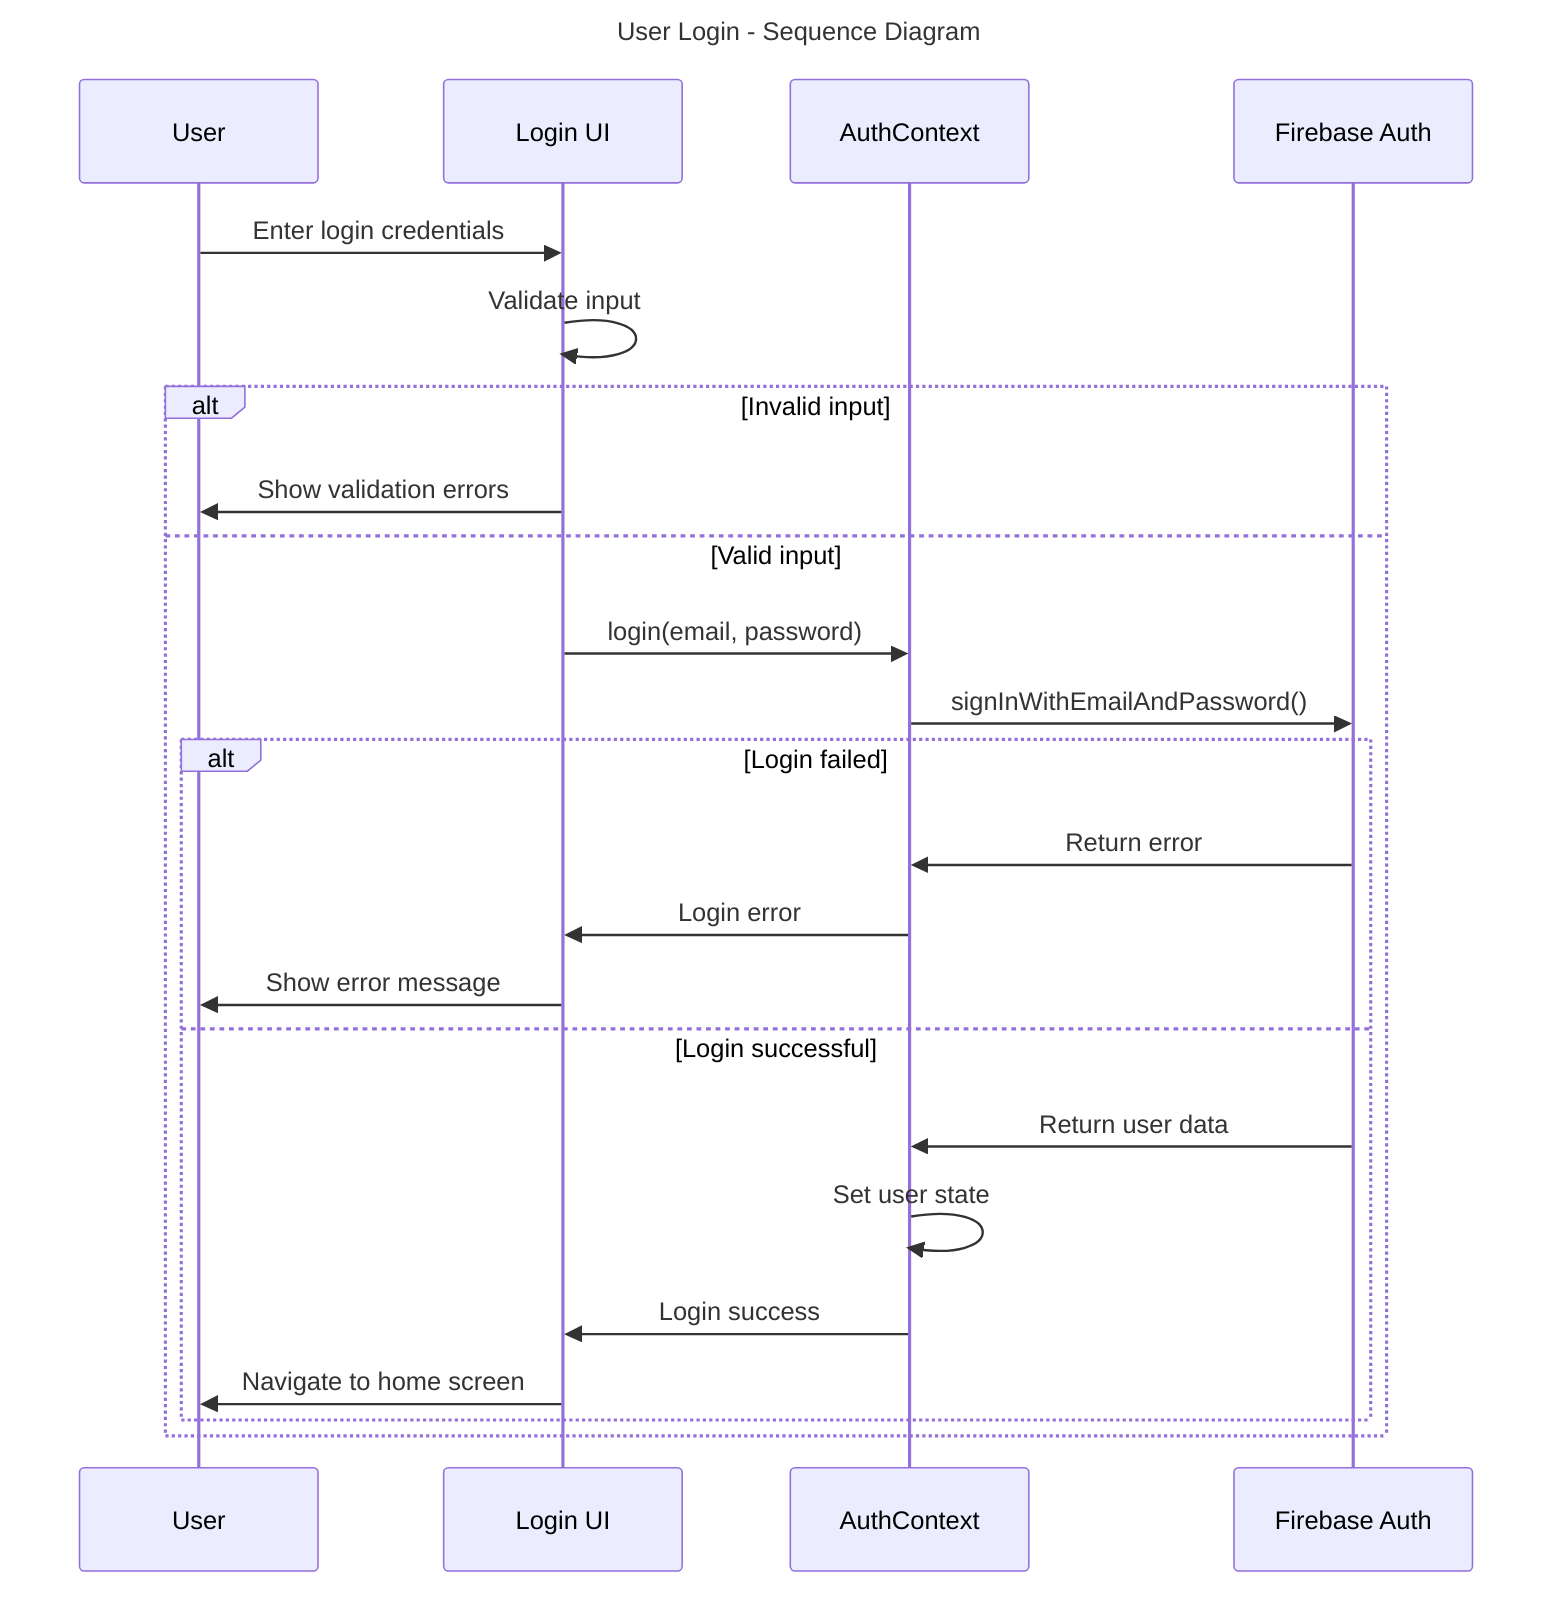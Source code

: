 ---
title: User Login - Sequence Diagram
---
sequenceDiagram
    participant User
    participant UI as Login UI
    participant Auth as AuthContext
    participant Firebase as Firebase Auth

    User->>UI: Enter login credentials
    UI->>UI: Validate input
    alt Invalid input
        UI->>User: Show validation errors
    else Valid input
        UI->>Auth: login(email, password)
        Auth->>Firebase: signInWithEmailAndPassword()
        alt Login failed
            Firebase->>Auth: Return error
            Auth->>UI: Login error
            UI->>User: Show error message
        else Login successful
            Firebase->>Auth: Return user data
            Auth->>Auth: Set user state
            Auth->>UI: Login success
            UI->>User: Navigate to home screen
        end
    end
